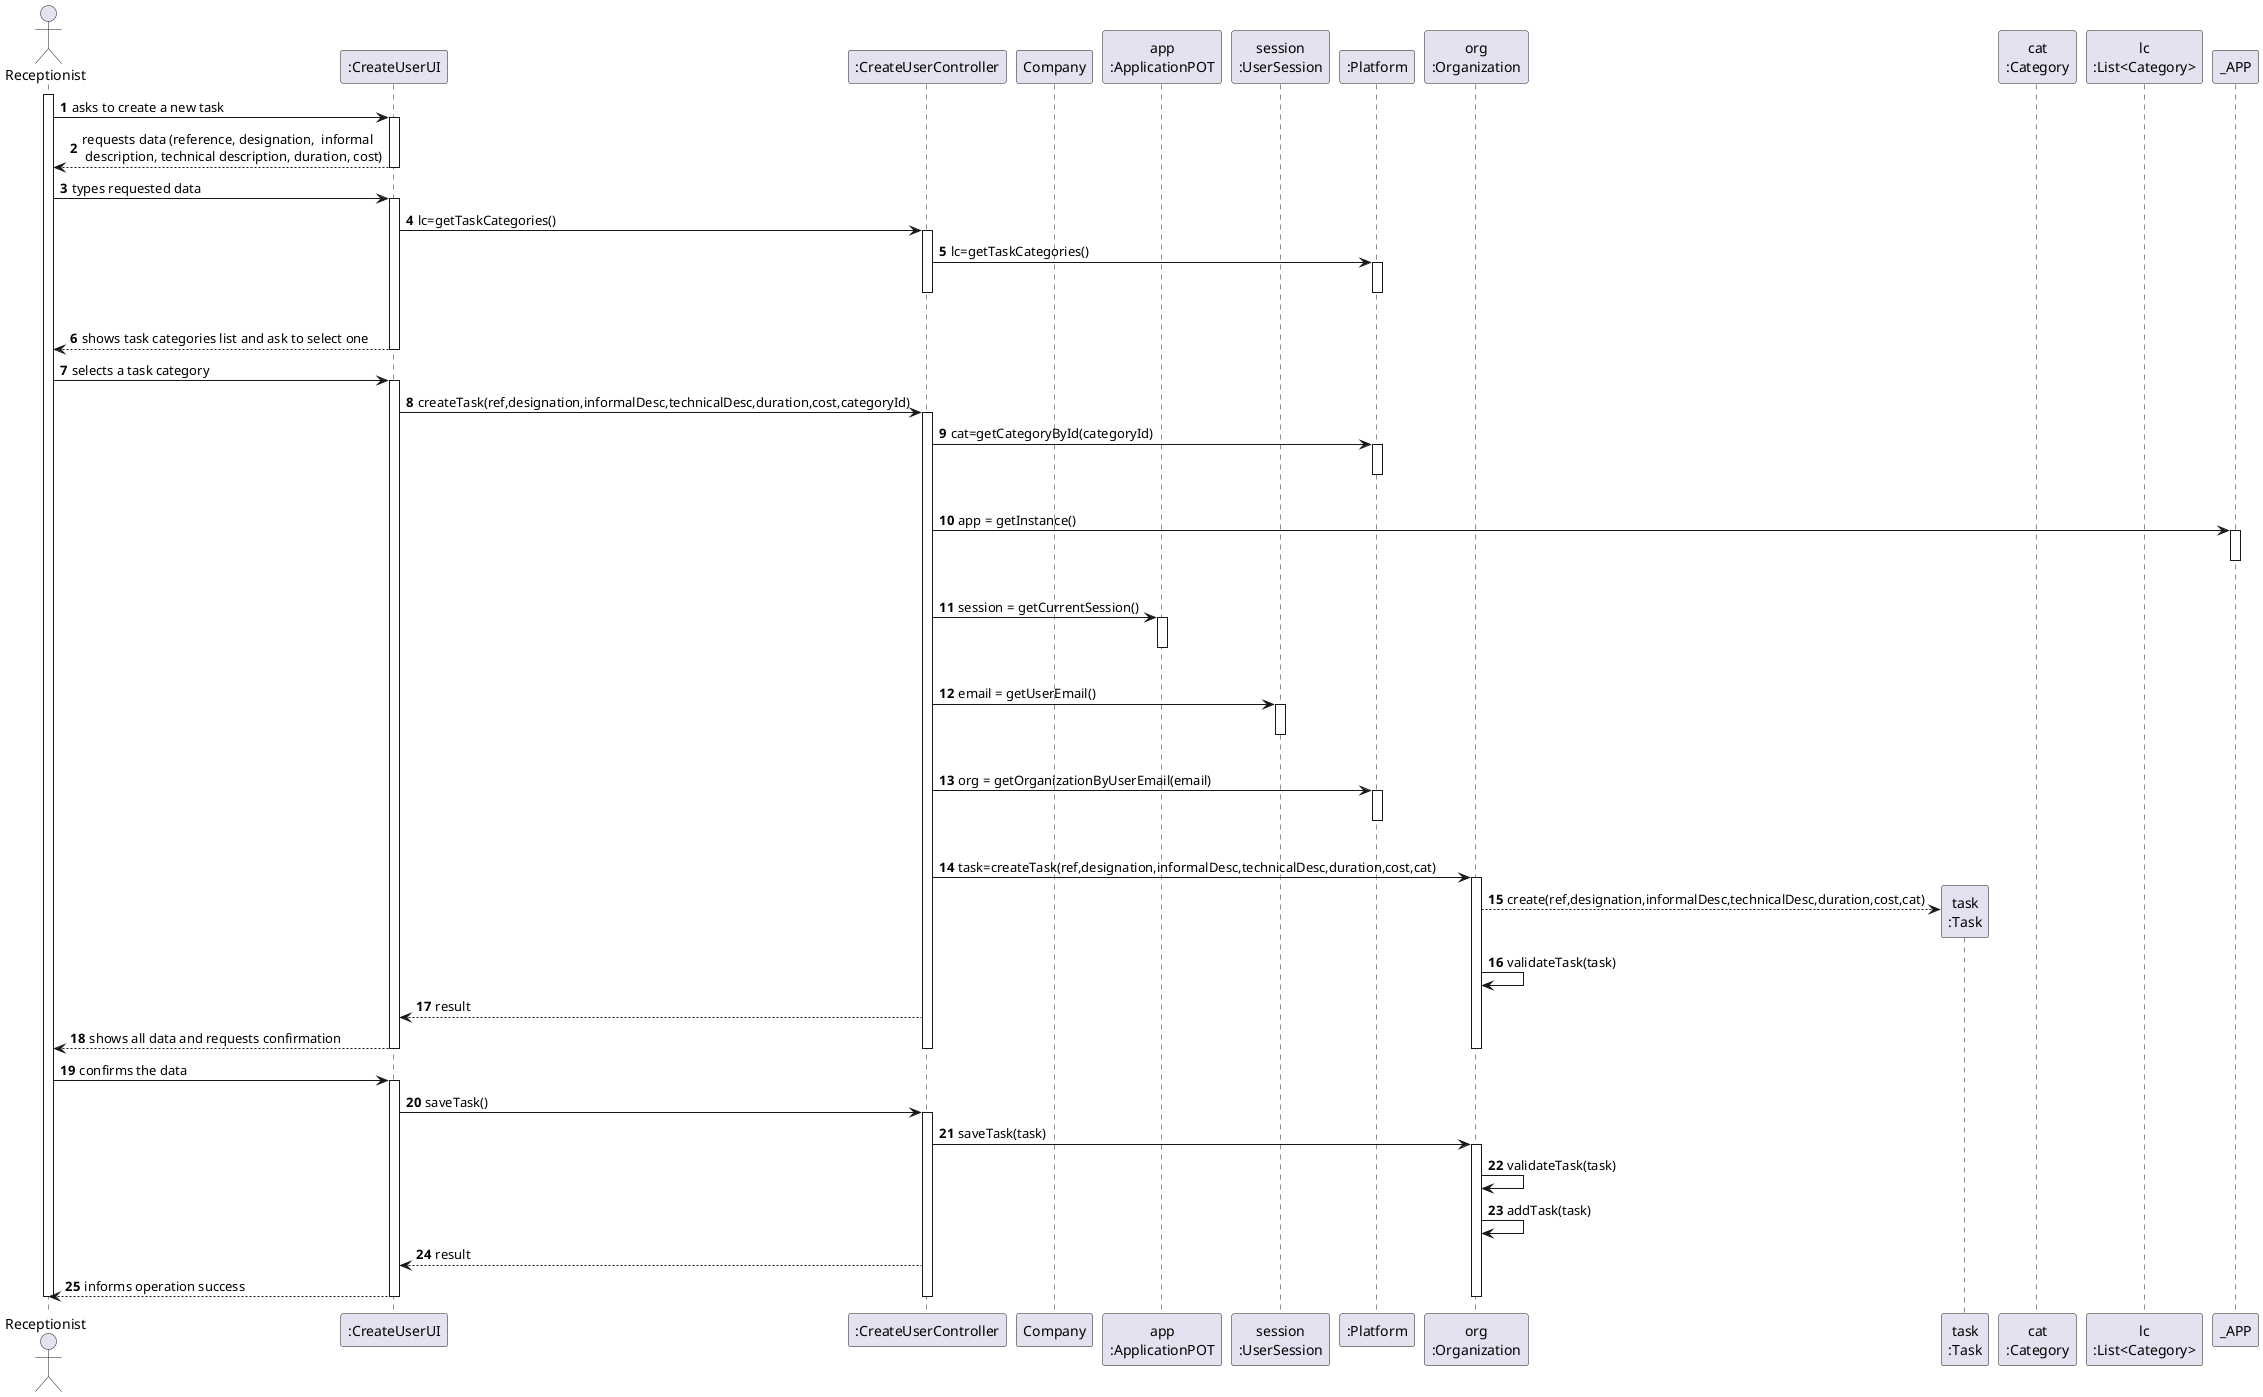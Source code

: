 @startuml
autonumber
'hide footbox
actor "Receptionist" as ADM

participant ":CreateUserUI" as UI
participant ":CreateUserController" as CTRL
participant "Company"
participant "app\n:ApplicationPOT" as APP
participant "session\n:UserSession" as SESSAO
participant ":Platform" as PLAT
participant "org\n:Organization" as ORG
participant "task\n:Task" as TAREFA
participant "cat\n:Category" as CAT
participant "lc\n:List<Category>" as LIST_CAT

activate ADM
ADM -> UI : asks to create a new task
activate UI
UI --> ADM : requests data (reference, designation,  informal \n description, technical description, duration, cost)
deactivate UI

ADM -> UI : types requested data
activate UI

UI -> CTRL : lc=getTaskCategories()
activate CTRL

CTRL -> PLAT : lc=getTaskCategories()
activate PLAT
|||
deactivate PLAT
deactivate CTRL

UI --> ADM : shows task categories list and ask to select one
deactivate PLAT
deactivate UI

ADM -> UI : selects a task category
activate UI

UI -> CTRL : createTask(ref,designation,informalDesc,technicalDesc,duration,cost,categoryId)
activate CTRL

CTRL -> PLAT : cat=getCategoryById(categoryId)
activate PLAT
|||
deactivate PLAT

CTRL -> _APP: app = getInstance()
activate _APP
|||
deactivate _APP

CTRL -> APP: session = getCurrentSession()
activate APP
|||
deactivate APP

CTRL -> SESSAO: email = getUserEmail()
activate SESSAO
|||
deactivate SESSAO

CTRL -> PLAT: org = getOrganizationByUserEmail(email)
activate PLAT
|||
deactivate PLAT

CTRL -> ORG: task=createTask(ref,designation,informalDesc,technicalDesc,duration,cost,cat)
activate ORG

ORG --> TAREFA**: create(ref,designation,informalDesc,technicalDesc,duration,cost,cat)
ORG -> ORG: validateTask(task)

CTRL --> UI: result

UI --> ADM: shows all data and requests confirmation
deactivate ORG
deactivate PLAT
deactivate CTRL
deactivate UI

ADM -> UI : confirms the data
activate UI
UI -> CTRL : saveTask()
activate CTRL

CTRL -> ORG : saveTask(task)
activate ORG

ORG -> ORG: validateTask(task)
ORG -> ORG: addTask(task)

CTRL --> UI: result

UI --> ADM : informs operation success
deactivate ORG
deactivate CTRL
deactivate UI

deactivate ADM

@enduml